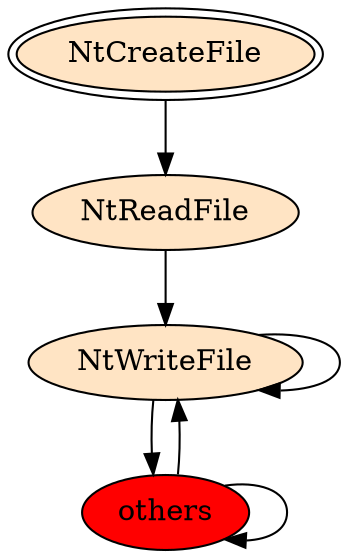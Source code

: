 digraph "./REPORTS/3911/API_PER_CATEGORY/ReadFile_1.exe_3616_Files and I_O (Local file system)_API_per_Category_Transition_Matrix" {
	NtCreateFile [label=NtCreateFile fillcolor=bisque peripheries=2 style=filled]
	NtReadFile [label=NtReadFile fillcolor=bisque style=filled]
	NtCreateFile -> NtReadFile [label=""]
	NtWriteFile [label=NtWriteFile fillcolor=bisque style=filled]
	NtReadFile -> NtWriteFile [label=""]
	NtWriteFile -> NtWriteFile [label=""]
	others [label=others fillcolor=red style=filled]
	NtWriteFile -> others [label=""]
	others -> NtWriteFile [label=""]
	others -> others [label=""]
}
